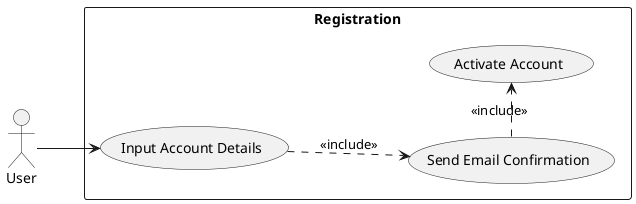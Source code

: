 @startuml
left to right direction
actor "User" as U
rectangle "Registration" as Reg {
  usecase "Input Account Details" as UC1
  usecase "Send Email Confirmation" as UC2
  usecase "Activate Account" as UC3
}
U --> UC1
UC1 ..> UC2 : <<include>>
UC2 .> UC3 : <<include>>
@enduml